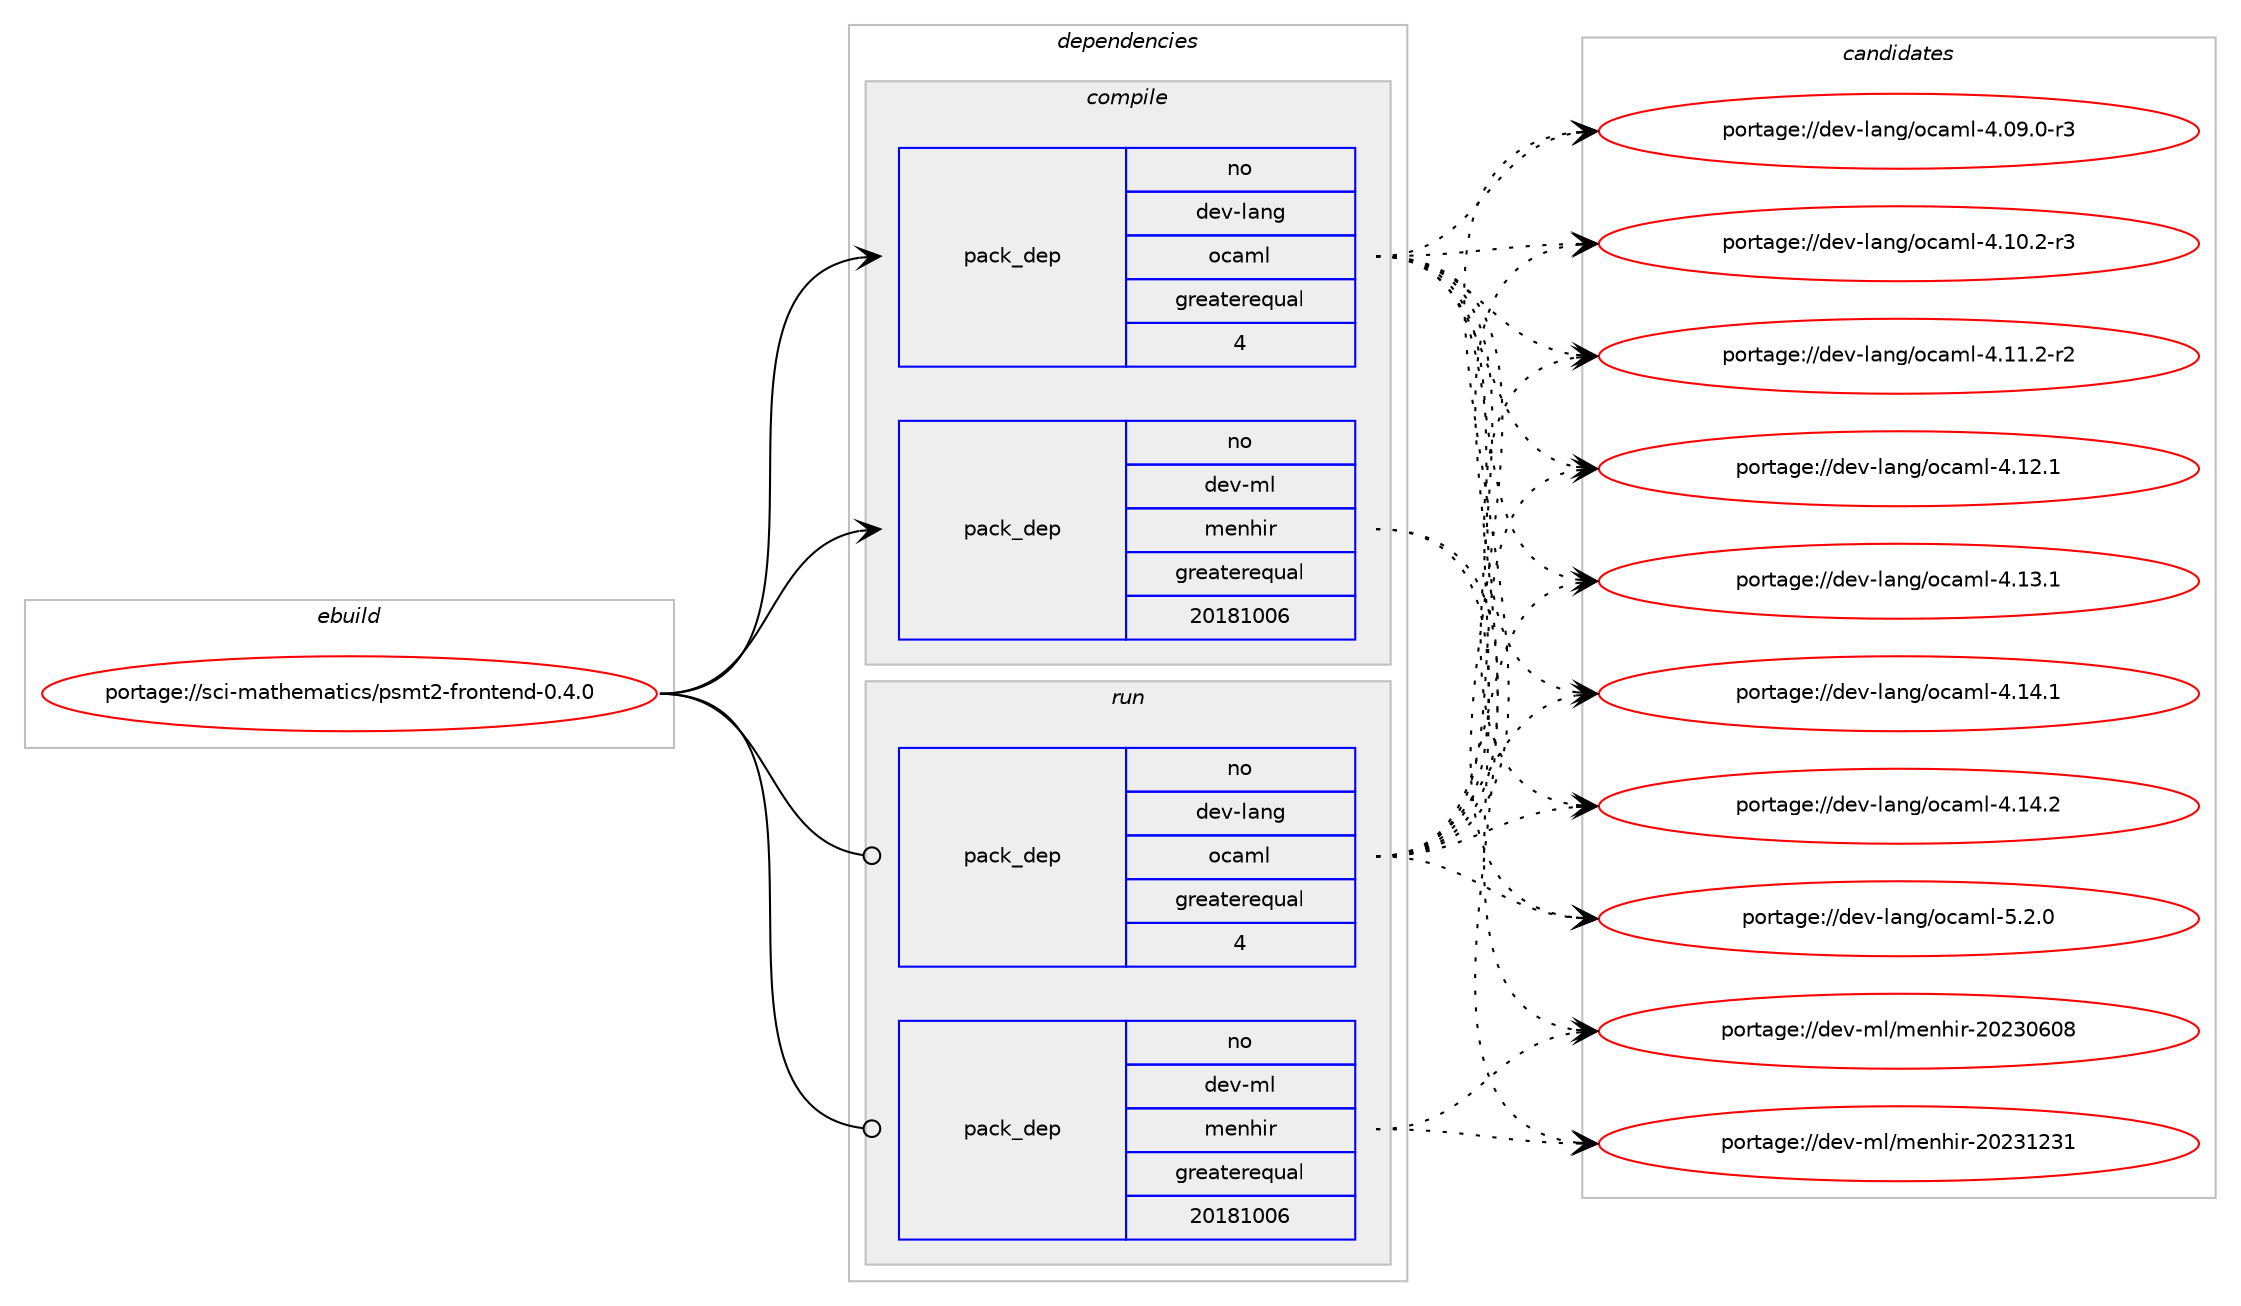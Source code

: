 digraph prolog {

# *************
# Graph options
# *************

newrank=true;
concentrate=true;
compound=true;
graph [rankdir=LR,fontname=Helvetica,fontsize=10,ranksep=1.5];#, ranksep=2.5, nodesep=0.2];
edge  [arrowhead=vee];
node  [fontname=Helvetica,fontsize=10];

# **********
# The ebuild
# **********

subgraph cluster_leftcol {
color=gray;
rank=same;
label=<<i>ebuild</i>>;
id [label="portage://sci-mathematics/psmt2-frontend-0.4.0", color=red, width=4, href="../sci-mathematics/psmt2-frontend-0.4.0.svg"];
}

# ****************
# The dependencies
# ****************

subgraph cluster_midcol {
color=gray;
label=<<i>dependencies</i>>;
subgraph cluster_compile {
fillcolor="#eeeeee";
style=filled;
label=<<i>compile</i>>;
subgraph pack95598 {
dependency204360 [label=<<TABLE BORDER="0" CELLBORDER="1" CELLSPACING="0" CELLPADDING="4" WIDTH="220"><TR><TD ROWSPAN="6" CELLPADDING="30">pack_dep</TD></TR><TR><TD WIDTH="110">no</TD></TR><TR><TD>dev-lang</TD></TR><TR><TD>ocaml</TD></TR><TR><TD>greaterequal</TD></TR><TR><TD>4</TD></TR></TABLE>>, shape=none, color=blue];
}
id:e -> dependency204360:w [weight=20,style="solid",arrowhead="vee"];
# *** BEGIN UNKNOWN DEPENDENCY TYPE (TODO) ***
# id -> package_dependency(portage://sci-mathematics/psmt2-frontend-0.4.0,install,no,dev-ml,dune,none,[,,],any_same_slot,[])
# *** END UNKNOWN DEPENDENCY TYPE (TODO) ***

subgraph pack95599 {
dependency204361 [label=<<TABLE BORDER="0" CELLBORDER="1" CELLSPACING="0" CELLPADDING="4" WIDTH="220"><TR><TD ROWSPAN="6" CELLPADDING="30">pack_dep</TD></TR><TR><TD WIDTH="110">no</TD></TR><TR><TD>dev-ml</TD></TR><TR><TD>menhir</TD></TR><TR><TD>greaterequal</TD></TR><TR><TD>20181006</TD></TR></TABLE>>, shape=none, color=blue];
}
id:e -> dependency204361:w [weight=20,style="solid",arrowhead="vee"];
}
subgraph cluster_compileandrun {
fillcolor="#eeeeee";
style=filled;
label=<<i>compile and run</i>>;
}
subgraph cluster_run {
fillcolor="#eeeeee";
style=filled;
label=<<i>run</i>>;
subgraph pack95600 {
dependency204362 [label=<<TABLE BORDER="0" CELLBORDER="1" CELLSPACING="0" CELLPADDING="4" WIDTH="220"><TR><TD ROWSPAN="6" CELLPADDING="30">pack_dep</TD></TR><TR><TD WIDTH="110">no</TD></TR><TR><TD>dev-lang</TD></TR><TR><TD>ocaml</TD></TR><TR><TD>greaterequal</TD></TR><TR><TD>4</TD></TR></TABLE>>, shape=none, color=blue];
}
id:e -> dependency204362:w [weight=20,style="solid",arrowhead="odot"];
# *** BEGIN UNKNOWN DEPENDENCY TYPE (TODO) ***
# id -> package_dependency(portage://sci-mathematics/psmt2-frontend-0.4.0,run,no,dev-ml,dune,none,[,,],any_same_slot,[])
# *** END UNKNOWN DEPENDENCY TYPE (TODO) ***

subgraph pack95601 {
dependency204363 [label=<<TABLE BORDER="0" CELLBORDER="1" CELLSPACING="0" CELLPADDING="4" WIDTH="220"><TR><TD ROWSPAN="6" CELLPADDING="30">pack_dep</TD></TR><TR><TD WIDTH="110">no</TD></TR><TR><TD>dev-ml</TD></TR><TR><TD>menhir</TD></TR><TR><TD>greaterequal</TD></TR><TR><TD>20181006</TD></TR></TABLE>>, shape=none, color=blue];
}
id:e -> dependency204363:w [weight=20,style="solid",arrowhead="odot"];
}
}

# **************
# The candidates
# **************

subgraph cluster_choices {
rank=same;
color=gray;
label=<<i>candidates</i>>;

subgraph choice95598 {
color=black;
nodesep=1;
choice1001011184510897110103471119997109108455246485746484511451 [label="portage://dev-lang/ocaml-4.09.0-r3", color=red, width=4,href="../dev-lang/ocaml-4.09.0-r3.svg"];
choice1001011184510897110103471119997109108455246494846504511451 [label="portage://dev-lang/ocaml-4.10.2-r3", color=red, width=4,href="../dev-lang/ocaml-4.10.2-r3.svg"];
choice1001011184510897110103471119997109108455246494946504511450 [label="portage://dev-lang/ocaml-4.11.2-r2", color=red, width=4,href="../dev-lang/ocaml-4.11.2-r2.svg"];
choice100101118451089711010347111999710910845524649504649 [label="portage://dev-lang/ocaml-4.12.1", color=red, width=4,href="../dev-lang/ocaml-4.12.1.svg"];
choice100101118451089711010347111999710910845524649514649 [label="portage://dev-lang/ocaml-4.13.1", color=red, width=4,href="../dev-lang/ocaml-4.13.1.svg"];
choice100101118451089711010347111999710910845524649524649 [label="portage://dev-lang/ocaml-4.14.1", color=red, width=4,href="../dev-lang/ocaml-4.14.1.svg"];
choice100101118451089711010347111999710910845524649524650 [label="portage://dev-lang/ocaml-4.14.2", color=red, width=4,href="../dev-lang/ocaml-4.14.2.svg"];
choice1001011184510897110103471119997109108455346504648 [label="portage://dev-lang/ocaml-5.2.0", color=red, width=4,href="../dev-lang/ocaml-5.2.0.svg"];
dependency204360:e -> choice1001011184510897110103471119997109108455246485746484511451:w [style=dotted,weight="100"];
dependency204360:e -> choice1001011184510897110103471119997109108455246494846504511451:w [style=dotted,weight="100"];
dependency204360:e -> choice1001011184510897110103471119997109108455246494946504511450:w [style=dotted,weight="100"];
dependency204360:e -> choice100101118451089711010347111999710910845524649504649:w [style=dotted,weight="100"];
dependency204360:e -> choice100101118451089711010347111999710910845524649514649:w [style=dotted,weight="100"];
dependency204360:e -> choice100101118451089711010347111999710910845524649524649:w [style=dotted,weight="100"];
dependency204360:e -> choice100101118451089711010347111999710910845524649524650:w [style=dotted,weight="100"];
dependency204360:e -> choice1001011184510897110103471119997109108455346504648:w [style=dotted,weight="100"];
}
subgraph choice95599 {
color=black;
nodesep=1;
choice1001011184510910847109101110104105114455048505148544856 [label="portage://dev-ml/menhir-20230608", color=red, width=4,href="../dev-ml/menhir-20230608.svg"];
choice1001011184510910847109101110104105114455048505149505149 [label="portage://dev-ml/menhir-20231231", color=red, width=4,href="../dev-ml/menhir-20231231.svg"];
dependency204361:e -> choice1001011184510910847109101110104105114455048505148544856:w [style=dotted,weight="100"];
dependency204361:e -> choice1001011184510910847109101110104105114455048505149505149:w [style=dotted,weight="100"];
}
subgraph choice95600 {
color=black;
nodesep=1;
choice1001011184510897110103471119997109108455246485746484511451 [label="portage://dev-lang/ocaml-4.09.0-r3", color=red, width=4,href="../dev-lang/ocaml-4.09.0-r3.svg"];
choice1001011184510897110103471119997109108455246494846504511451 [label="portage://dev-lang/ocaml-4.10.2-r3", color=red, width=4,href="../dev-lang/ocaml-4.10.2-r3.svg"];
choice1001011184510897110103471119997109108455246494946504511450 [label="portage://dev-lang/ocaml-4.11.2-r2", color=red, width=4,href="../dev-lang/ocaml-4.11.2-r2.svg"];
choice100101118451089711010347111999710910845524649504649 [label="portage://dev-lang/ocaml-4.12.1", color=red, width=4,href="../dev-lang/ocaml-4.12.1.svg"];
choice100101118451089711010347111999710910845524649514649 [label="portage://dev-lang/ocaml-4.13.1", color=red, width=4,href="../dev-lang/ocaml-4.13.1.svg"];
choice100101118451089711010347111999710910845524649524649 [label="portage://dev-lang/ocaml-4.14.1", color=red, width=4,href="../dev-lang/ocaml-4.14.1.svg"];
choice100101118451089711010347111999710910845524649524650 [label="portage://dev-lang/ocaml-4.14.2", color=red, width=4,href="../dev-lang/ocaml-4.14.2.svg"];
choice1001011184510897110103471119997109108455346504648 [label="portage://dev-lang/ocaml-5.2.0", color=red, width=4,href="../dev-lang/ocaml-5.2.0.svg"];
dependency204362:e -> choice1001011184510897110103471119997109108455246485746484511451:w [style=dotted,weight="100"];
dependency204362:e -> choice1001011184510897110103471119997109108455246494846504511451:w [style=dotted,weight="100"];
dependency204362:e -> choice1001011184510897110103471119997109108455246494946504511450:w [style=dotted,weight="100"];
dependency204362:e -> choice100101118451089711010347111999710910845524649504649:w [style=dotted,weight="100"];
dependency204362:e -> choice100101118451089711010347111999710910845524649514649:w [style=dotted,weight="100"];
dependency204362:e -> choice100101118451089711010347111999710910845524649524649:w [style=dotted,weight="100"];
dependency204362:e -> choice100101118451089711010347111999710910845524649524650:w [style=dotted,weight="100"];
dependency204362:e -> choice1001011184510897110103471119997109108455346504648:w [style=dotted,weight="100"];
}
subgraph choice95601 {
color=black;
nodesep=1;
choice1001011184510910847109101110104105114455048505148544856 [label="portage://dev-ml/menhir-20230608", color=red, width=4,href="../dev-ml/menhir-20230608.svg"];
choice1001011184510910847109101110104105114455048505149505149 [label="portage://dev-ml/menhir-20231231", color=red, width=4,href="../dev-ml/menhir-20231231.svg"];
dependency204363:e -> choice1001011184510910847109101110104105114455048505148544856:w [style=dotted,weight="100"];
dependency204363:e -> choice1001011184510910847109101110104105114455048505149505149:w [style=dotted,weight="100"];
}
}

}
